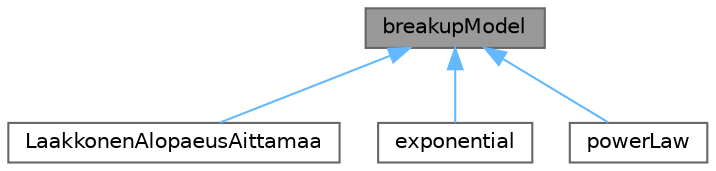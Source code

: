 digraph "breakupModel"
{
 // LATEX_PDF_SIZE
  bgcolor="transparent";
  edge [fontname=Helvetica,fontsize=10,labelfontname=Helvetica,labelfontsize=10];
  node [fontname=Helvetica,fontsize=10,shape=box,height=0.2,width=0.4];
  Node1 [id="Node000001",label="breakupModel",height=0.2,width=0.4,color="gray40", fillcolor="grey60", style="filled", fontcolor="black",tooltip="Base class for breakup models which give a total breakup rate and a separate daughter size distributi..."];
  Node1 -> Node2 [id="edge1_Node000001_Node000002",dir="back",color="steelblue1",style="solid",tooltip=" "];
  Node2 [id="Node000002",label="LaakkonenAlopaeusAittamaa",height=0.2,width=0.4,color="gray40", fillcolor="white", style="filled",URL="$classFoam_1_1diameterModels_1_1breakupModels_1_1LaakkonenAlopaeusAittamaa.html",tooltip="Model of Laakkonen et al. (2006). The total breakup rate is calculated by."];
  Node1 -> Node3 [id="edge2_Node000001_Node000003",dir="back",color="steelblue1",style="solid",tooltip=" "];
  Node3 [id="Node000003",label="exponential",height=0.2,width=0.4,color="gray40", fillcolor="white", style="filled",URL="$classFoam_1_1diameterModels_1_1breakupModels_1_1exponential.html",tooltip="Exponential kernel. Used for verification and validation of the breakup formulation implemented in th..."];
  Node1 -> Node4 [id="edge3_Node000001_Node000004",dir="back",color="steelblue1",style="solid",tooltip=" "];
  Node4 [id="Node000004",label="powerLaw",height=0.2,width=0.4,color="gray40", fillcolor="white", style="filled",URL="$classFoam_1_1diameterModels_1_1breakupModels_1_1powerLaw.html",tooltip="Powerlaw kernel. Used for verification and validation of the breakup formulation implemented in the p..."];
}
